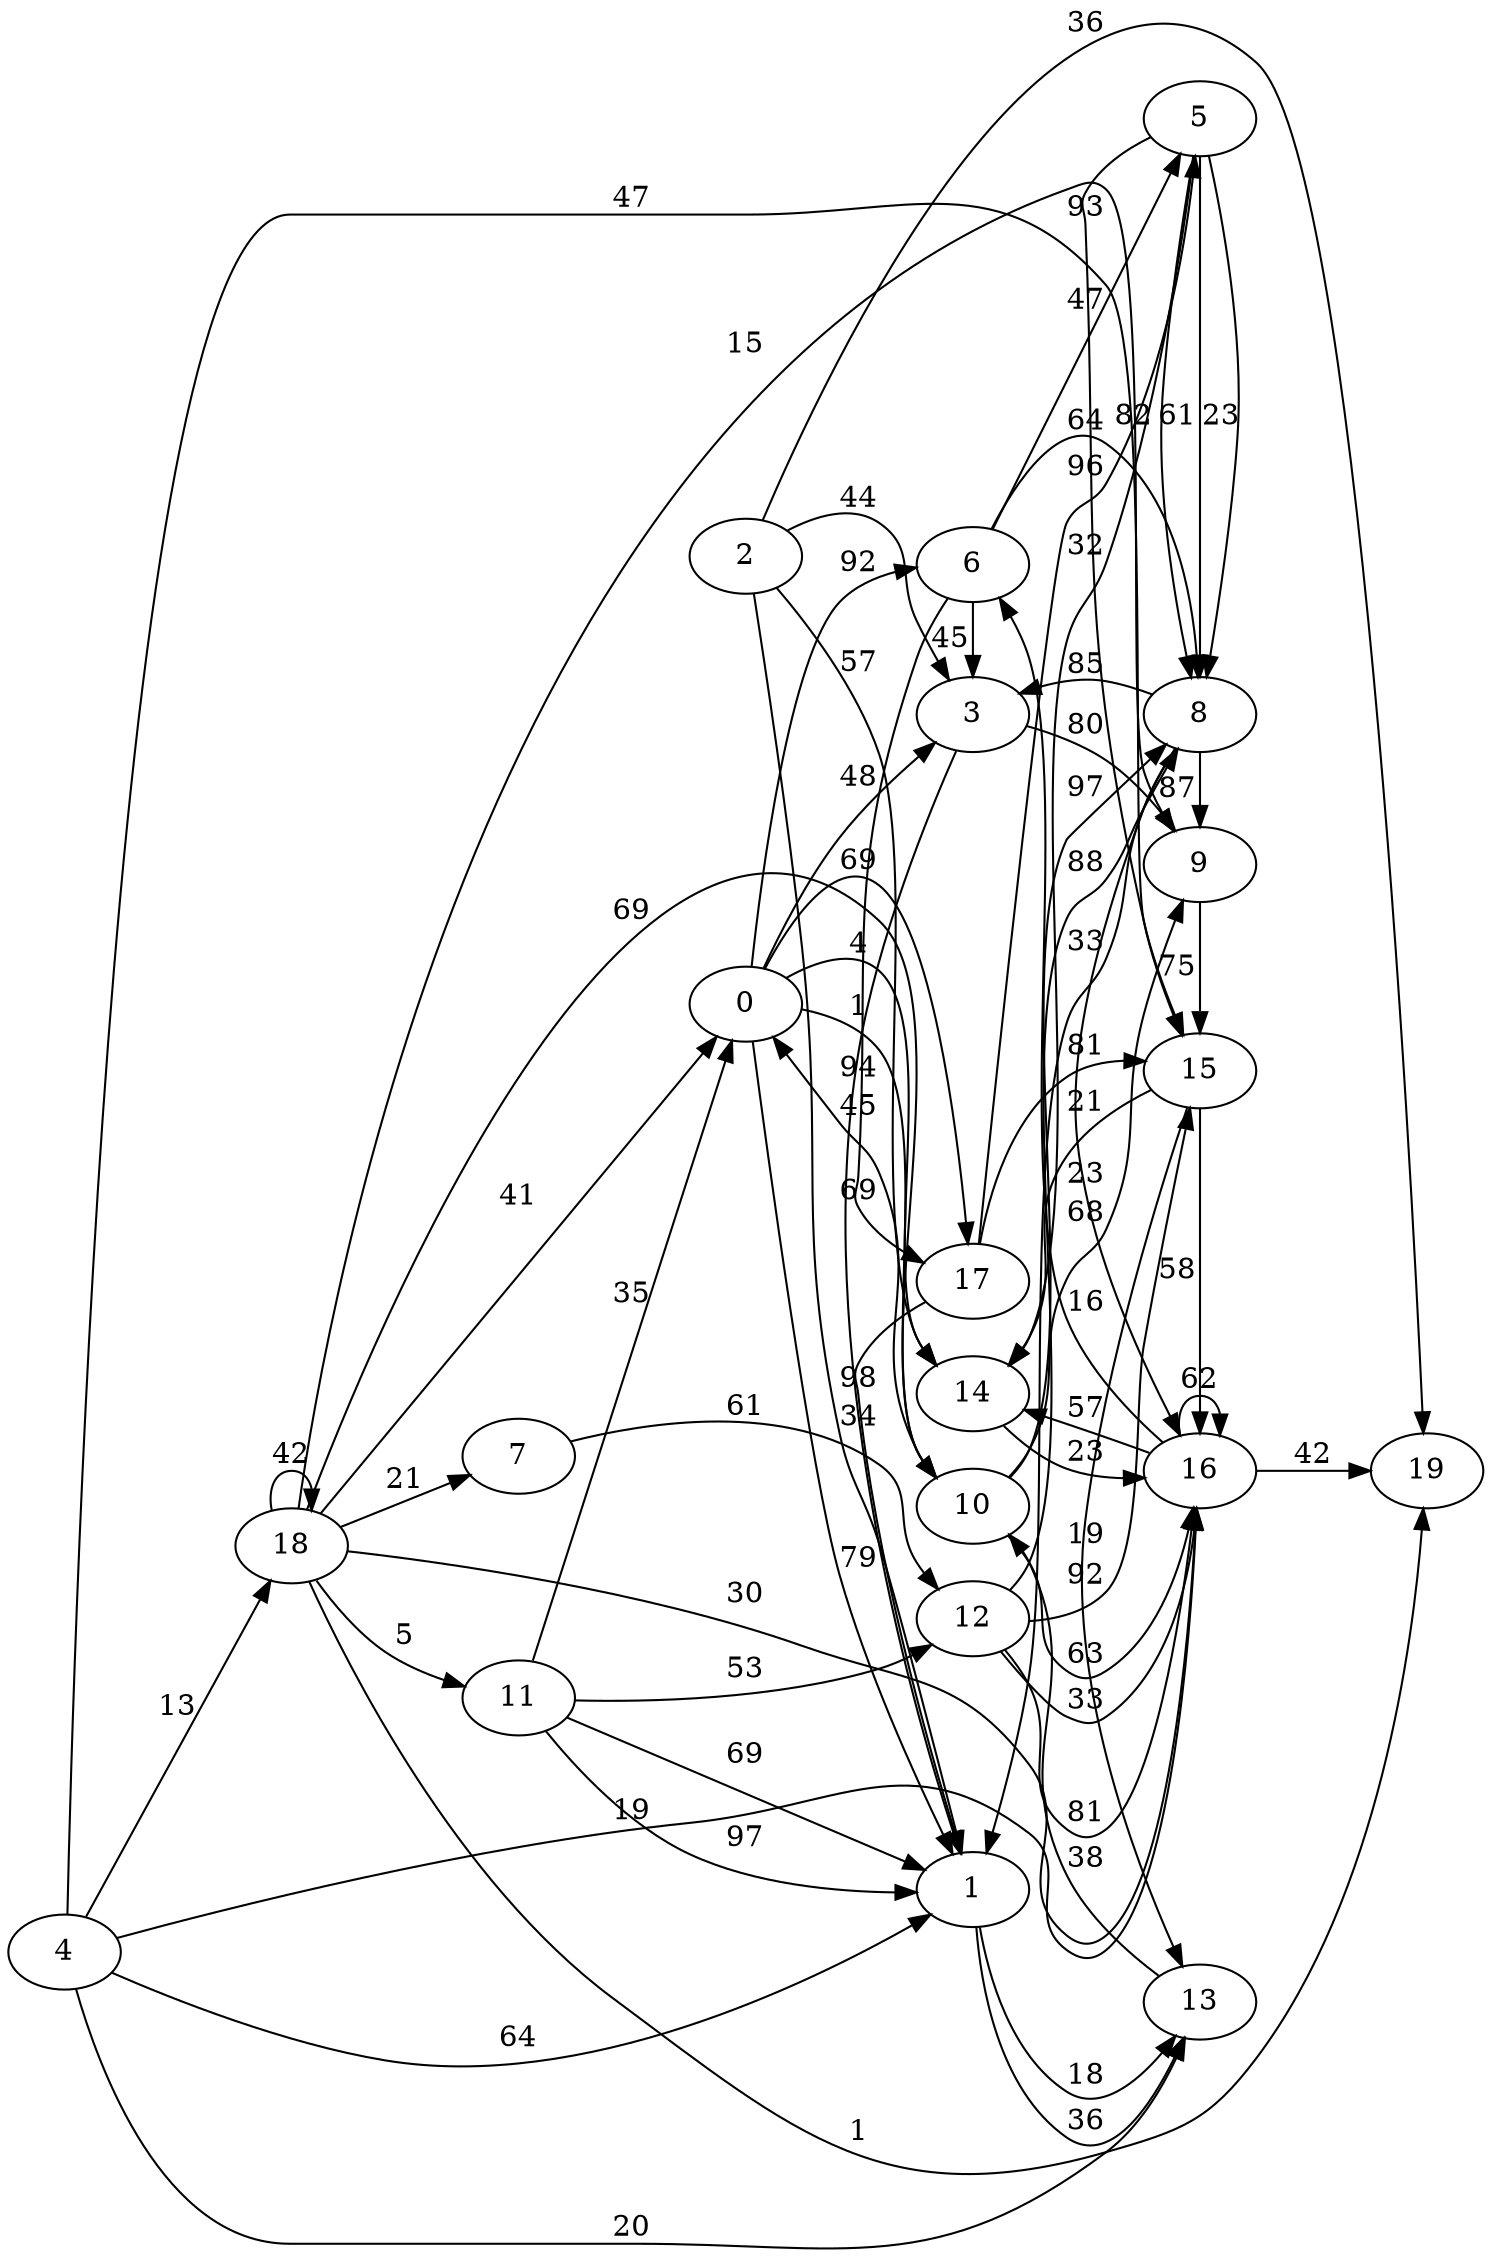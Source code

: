 digraph G {
ranksep = "equally";
rankdir = LR;
{rank = same; 0; };
{rank = same; 6; 14; 1; 10; 3; 17; };
{rank = same; 8; 5; 16; 13; 9; 15; };
{rank = same; 19; };
{rank = same; 2; };
{rank = same; };
{rank = same; 4; };
{rank = same; 18; };
{rank = same; 11; 7; };
{rank = same; 12; };
{rank = same; };
0->6[label="92"];
0->14[label="4"];
0->1[label="79"];
0->10[label="1"];
0->3[label="48"];
0->17[label="69"];
6->3[label="45"];
6->8[label="64"];
6->17[label="69"];
6->5[label="47"];
14->16[label="23"];
1->13[label="18"];
1->13[label="36"];
10->9[label="68"];
10->16[label="63"];
10->0[label="45"];
10->8[label="97"];
3->1[label="94"];
3->9[label="80"];
17->5[label="96"];
17->15[label="81"];
17->1[label="98"];
8->3[label="85"];
8->16[label="23"];
8->1[label="33"];
8->9[label="87"];
5->14[label="32"];
5->15[label="93"];
5->8[label="61"];
5->8[label="23"];
5->8[label="82"];
16->19[label="42"];
16->14[label="57"];
16->6[label="16"];
16->16[label="62"];
13->10[label="38"];
9->15[label="75"];
15->16[label="58"];
15->13[label="19"];
15->14[label="21"];
19
2->3[label="44"];
2->14[label="57"];
2->1[label="34"];
2->19[label="36"];
4->16[label="19"];
4->18[label="13"];
4->13[label="20"];
4->15[label="47"];
4->1[label="64"];
18->9[label="15"];
18->18[label="42"];
18->11[label="5"];
18->7[label="21"];
18->16[label="30"];
18->10[label="69"];
18->0[label="41"];
18->19[label="1"];
11->0[label="35"];
11->1[label="69"];
11->1[label="97"];
11->12[label="53"];
7->12[label="61"];
12->8[label="88"];
12->16[label="81"];
12->16[label="33"];
12->15[label="92"];
}

